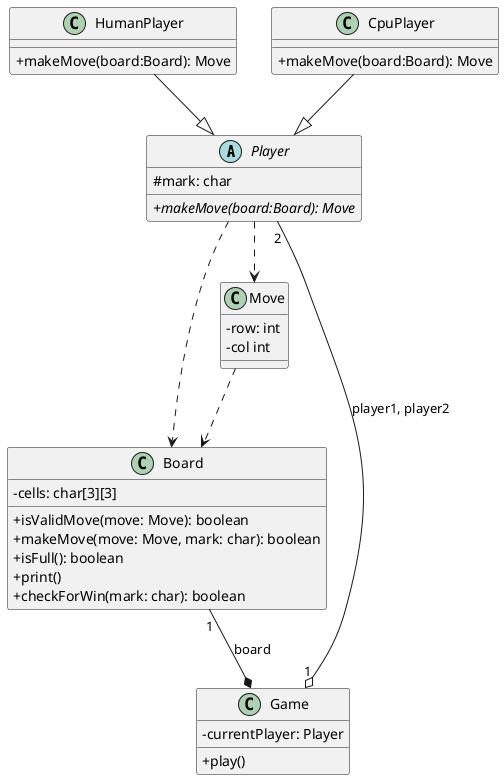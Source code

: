 @startuml
    skinparam classAttributeIconSize 0
    abstract class Player{
        # mark: char

        + {abstract} makeMove(board:Board): Move
    }

    class Board{
        - cells: char[3][3]

        + isValidMove(move: Move): boolean
        + makeMove(move: Move, mark: char): boolean
        + isFull(): boolean
        + print()
        + checkForWin(mark: char): boolean
    }

    class Move{
        - row: int
        - col int
    }

    class Game{
        - currentPlayer: Player

        + play()
    }

    class HumanPlayer{

    + makeMove(board:Board): Move
    }

    class CpuPlayer{

    + makeMove(board:Board): Move
    }

    HumanPlayer --|> Player
    CpuPlayer --|> Player

    Board "1" --* Game : board

    Game "1" o-- "2" Player : "player1, player2"

    Player ..> Board
    Move ..> Board
    Player ..> Move
@enduml